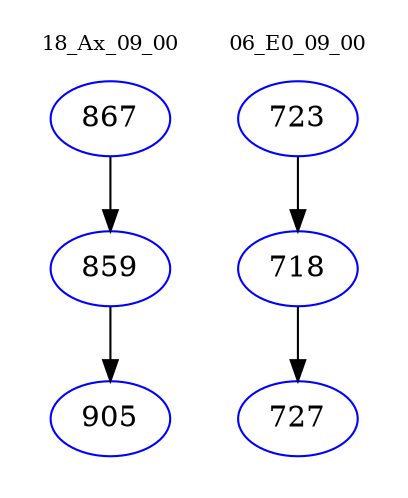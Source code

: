 digraph{
subgraph cluster_0 {
color = white
label = "18_Ax_09_00";
fontsize=10;
T0_867 [label="867", color="blue"]
T0_867 -> T0_859 [color="black"]
T0_859 [label="859", color="blue"]
T0_859 -> T0_905 [color="black"]
T0_905 [label="905", color="blue"]
}
subgraph cluster_1 {
color = white
label = "06_E0_09_00";
fontsize=10;
T1_723 [label="723", color="blue"]
T1_723 -> T1_718 [color="black"]
T1_718 [label="718", color="blue"]
T1_718 -> T1_727 [color="black"]
T1_727 [label="727", color="blue"]
}
}
